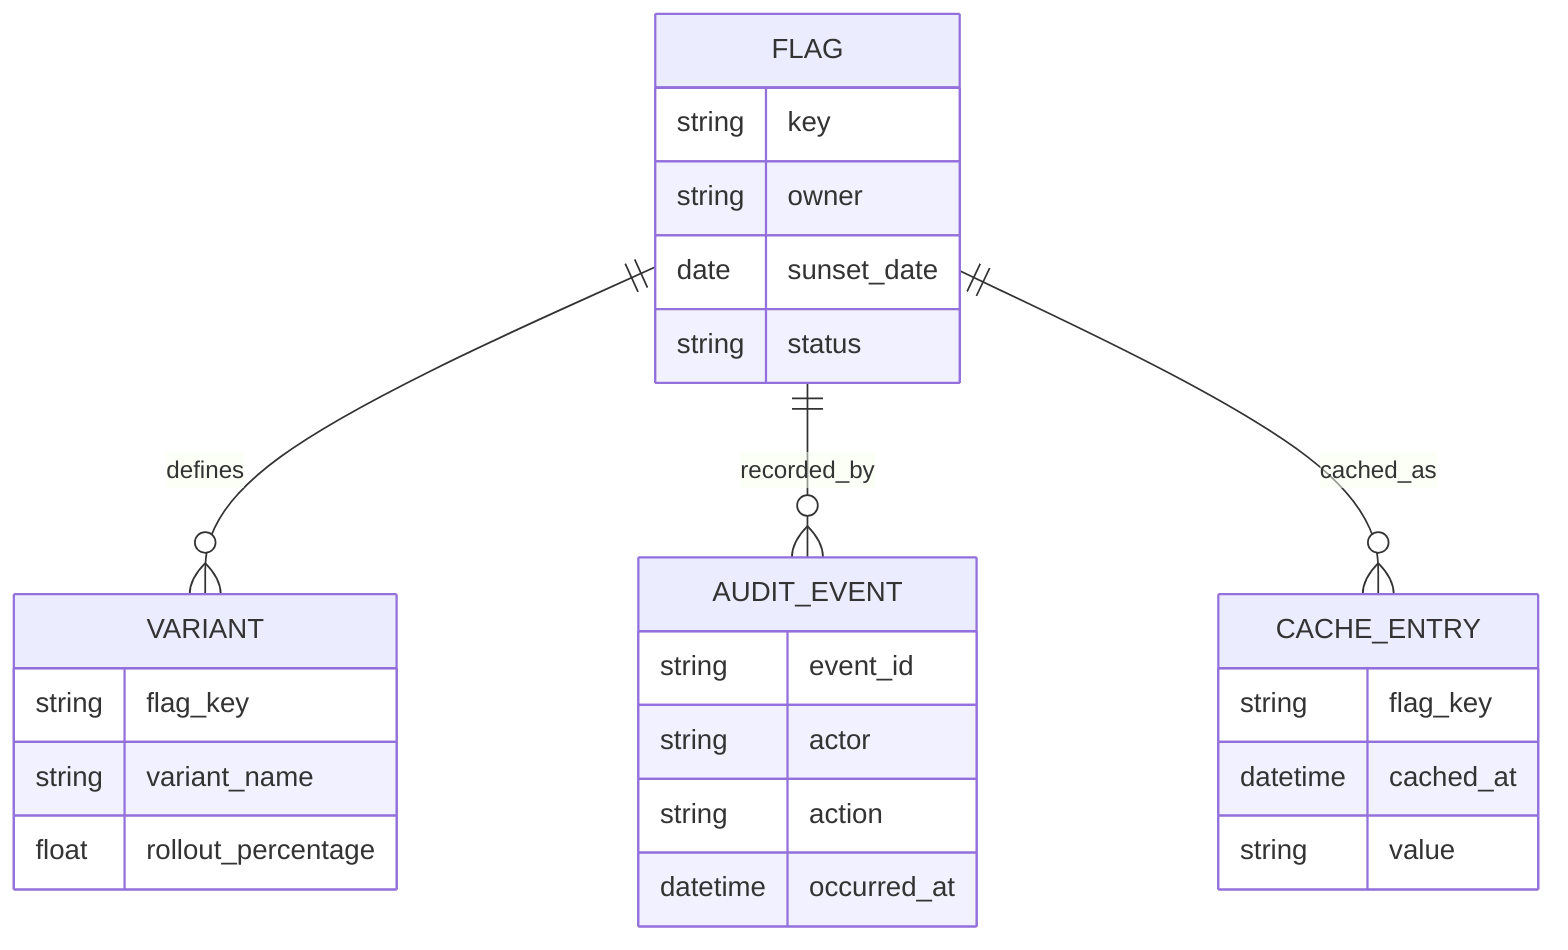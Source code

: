 erDiagram
    FLAG {
        string key
        string owner
        date sunset_date
        string status
    }
    VARIANT {
        string flag_key
        string variant_name
        float rollout_percentage
    }
    AUDIT_EVENT {
        string event_id
        string actor
        string action
        datetime occurred_at
    }
    CACHE_ENTRY {
        string flag_key
        datetime cached_at
        string value
    }
    FLAG ||--o{ VARIANT : defines
    FLAG ||--o{ AUDIT_EVENT : recorded_by
    FLAG ||--o{ CACHE_ENTRY : cached_as